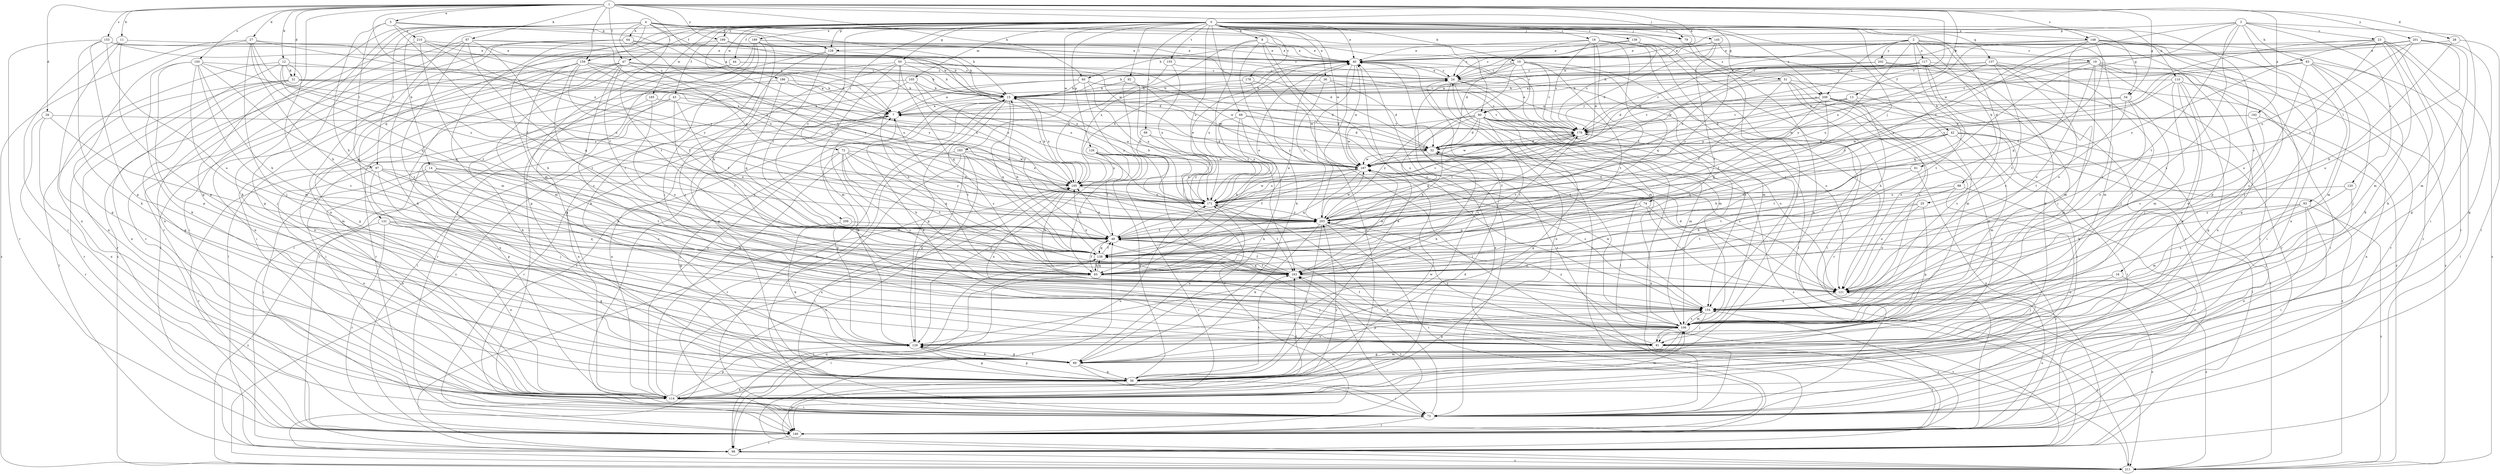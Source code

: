 strict digraph  {
0;
1;
2;
3;
4;
5;
7;
8;
10;
11;
12;
13;
14;
15;
16;
18;
19;
23;
24;
25;
27;
28;
29;
31;
32;
36;
40;
42;
43;
44;
47;
48;
50;
51;
54;
56;
60;
61;
63;
64;
65;
68;
69;
72;
73;
74;
79;
80;
81;
87;
88;
89;
92;
93;
97;
98;
105;
106;
110;
114;
117;
120;
121;
126;
128;
129;
131;
137;
138;
139;
145;
146;
148;
150;
153;
154;
155;
159;
163;
171;
178;
179;
183;
185;
186;
187;
189;
192;
195;
199;
201;
202;
203;
206;
209;
210;
211;
0 -> 8  [label=b];
0 -> 10  [label=b];
0 -> 16  [label=c];
0 -> 18  [label=c];
0 -> 25  [label=d];
0 -> 36  [label=e];
0 -> 40  [label=e];
0 -> 42  [label=f];
0 -> 43  [label=f];
0 -> 44  [label=f];
0 -> 47  [label=f];
0 -> 50  [label=g];
0 -> 51  [label=g];
0 -> 54  [label=g];
0 -> 68  [label=i];
0 -> 69  [label=i];
0 -> 72  [label=i];
0 -> 74  [label=j];
0 -> 79  [label=j];
0 -> 92  [label=l];
0 -> 105  [label=m];
0 -> 110  [label=n];
0 -> 114  [label=n];
0 -> 126  [label=p];
0 -> 128  [label=p];
0 -> 131  [label=q];
0 -> 137  [label=q];
0 -> 139  [label=r];
0 -> 145  [label=r];
0 -> 148  [label=s];
0 -> 155  [label=t];
0 -> 159  [label=t];
0 -> 171  [label=u];
0 -> 178  [label=v];
0 -> 183  [label=w];
0 -> 185  [label=w];
0 -> 186  [label=w];
0 -> 187  [label=w];
0 -> 189  [label=x];
0 -> 199  [label=y];
0 -> 206  [label=z];
0 -> 209  [label=z];
1 -> 5  [label=a];
1 -> 7  [label=a];
1 -> 11  [label=b];
1 -> 12  [label=b];
1 -> 13  [label=b];
1 -> 27  [label=d];
1 -> 28  [label=d];
1 -> 29  [label=d];
1 -> 31  [label=d];
1 -> 40  [label=e];
1 -> 47  [label=f];
1 -> 54  [label=g];
1 -> 56  [label=g];
1 -> 60  [label=h];
1 -> 79  [label=j];
1 -> 87  [label=k];
1 -> 148  [label=s];
1 -> 150  [label=s];
1 -> 153  [label=s];
1 -> 159  [label=t];
1 -> 179  [label=v];
1 -> 192  [label=x];
1 -> 195  [label=x];
1 -> 199  [label=y];
1 -> 201  [label=y];
2 -> 19  [label=c];
2 -> 60  [label=h];
2 -> 61  [label=h];
2 -> 88  [label=k];
2 -> 89  [label=k];
2 -> 117  [label=o];
2 -> 146  [label=r];
2 -> 154  [label=s];
2 -> 187  [label=w];
2 -> 202  [label=y];
2 -> 203  [label=y];
2 -> 209  [label=z];
3 -> 23  [label=c];
3 -> 63  [label=h];
3 -> 73  [label=i];
3 -> 93  [label=l];
3 -> 120  [label=o];
3 -> 128  [label=p];
3 -> 154  [label=s];
3 -> 163  [label=t];
3 -> 171  [label=u];
3 -> 187  [label=w];
4 -> 14  [label=b];
4 -> 15  [label=b];
4 -> 56  [label=g];
4 -> 64  [label=h];
4 -> 79  [label=j];
4 -> 80  [label=j];
4 -> 89  [label=k];
4 -> 97  [label=l];
4 -> 106  [label=m];
4 -> 128  [label=p];
4 -> 146  [label=r];
4 -> 163  [label=t];
4 -> 179  [label=v];
4 -> 187  [label=w];
4 -> 203  [label=y];
4 -> 209  [label=z];
5 -> 7  [label=a];
5 -> 48  [label=f];
5 -> 65  [label=h];
5 -> 97  [label=l];
5 -> 128  [label=p];
5 -> 210  [label=z];
7 -> 24  [label=c];
7 -> 73  [label=i];
7 -> 114  [label=n];
7 -> 146  [label=r];
7 -> 163  [label=t];
7 -> 179  [label=v];
8 -> 40  [label=e];
8 -> 89  [label=k];
8 -> 121  [label=o];
8 -> 154  [label=s];
8 -> 163  [label=t];
8 -> 195  [label=x];
10 -> 15  [label=b];
10 -> 24  [label=c];
10 -> 73  [label=i];
10 -> 80  [label=j];
10 -> 106  [label=m];
10 -> 121  [label=o];
10 -> 146  [label=r];
10 -> 163  [label=t];
10 -> 179  [label=v];
11 -> 40  [label=e];
11 -> 73  [label=i];
11 -> 114  [label=n];
11 -> 129  [label=p];
12 -> 15  [label=b];
12 -> 31  [label=d];
12 -> 114  [label=n];
12 -> 138  [label=q];
12 -> 146  [label=r];
12 -> 154  [label=s];
12 -> 203  [label=y];
13 -> 32  [label=d];
13 -> 65  [label=h];
13 -> 80  [label=j];
13 -> 106  [label=m];
13 -> 179  [label=v];
13 -> 195  [label=x];
14 -> 73  [label=i];
14 -> 81  [label=j];
14 -> 114  [label=n];
14 -> 154  [label=s];
14 -> 195  [label=x];
14 -> 203  [label=y];
15 -> 7  [label=a];
15 -> 114  [label=n];
15 -> 129  [label=p];
15 -> 138  [label=q];
15 -> 146  [label=r];
15 -> 154  [label=s];
15 -> 179  [label=v];
15 -> 195  [label=x];
16 -> 81  [label=j];
16 -> 121  [label=o];
16 -> 211  [label=z];
18 -> 32  [label=d];
18 -> 40  [label=e];
18 -> 48  [label=f];
18 -> 98  [label=l];
18 -> 138  [label=q];
18 -> 154  [label=s];
18 -> 179  [label=v];
18 -> 187  [label=w];
19 -> 24  [label=c];
19 -> 73  [label=i];
19 -> 106  [label=m];
19 -> 114  [label=n];
19 -> 121  [label=o];
19 -> 146  [label=r];
19 -> 163  [label=t];
19 -> 179  [label=v];
19 -> 211  [label=z];
23 -> 40  [label=e];
23 -> 56  [label=g];
23 -> 73  [label=i];
23 -> 89  [label=k];
23 -> 106  [label=m];
23 -> 121  [label=o];
23 -> 187  [label=w];
23 -> 203  [label=y];
23 -> 211  [label=z];
24 -> 15  [label=b];
24 -> 40  [label=e];
24 -> 98  [label=l];
24 -> 106  [label=m];
24 -> 114  [label=n];
24 -> 121  [label=o];
24 -> 154  [label=s];
25 -> 121  [label=o];
25 -> 129  [label=p];
25 -> 163  [label=t];
25 -> 203  [label=y];
27 -> 40  [label=e];
27 -> 56  [label=g];
27 -> 65  [label=h];
27 -> 81  [label=j];
27 -> 138  [label=q];
27 -> 195  [label=x];
27 -> 203  [label=y];
27 -> 211  [label=z];
28 -> 40  [label=e];
28 -> 65  [label=h];
28 -> 73  [label=i];
29 -> 106  [label=m];
29 -> 114  [label=n];
29 -> 146  [label=r];
29 -> 179  [label=v];
31 -> 15  [label=b];
31 -> 32  [label=d];
31 -> 56  [label=g];
31 -> 98  [label=l];
31 -> 114  [label=n];
31 -> 146  [label=r];
31 -> 195  [label=x];
32 -> 15  [label=b];
32 -> 121  [label=o];
32 -> 129  [label=p];
32 -> 179  [label=v];
32 -> 187  [label=w];
36 -> 15  [label=b];
36 -> 32  [label=d];
36 -> 179  [label=v];
36 -> 203  [label=y];
40 -> 24  [label=c];
40 -> 98  [label=l];
40 -> 106  [label=m];
40 -> 114  [label=n];
40 -> 171  [label=u];
40 -> 187  [label=w];
40 -> 195  [label=x];
42 -> 32  [label=d];
42 -> 65  [label=h];
42 -> 73  [label=i];
42 -> 98  [label=l];
42 -> 106  [label=m];
42 -> 138  [label=q];
42 -> 163  [label=t];
42 -> 211  [label=z];
43 -> 7  [label=a];
43 -> 48  [label=f];
43 -> 73  [label=i];
43 -> 114  [label=n];
43 -> 163  [label=t];
44 -> 24  [label=c];
44 -> 98  [label=l];
44 -> 129  [label=p];
44 -> 171  [label=u];
47 -> 7  [label=a];
47 -> 24  [label=c];
47 -> 32  [label=d];
47 -> 73  [label=i];
47 -> 89  [label=k];
47 -> 106  [label=m];
47 -> 114  [label=n];
47 -> 154  [label=s];
47 -> 163  [label=t];
47 -> 171  [label=u];
48 -> 40  [label=e];
48 -> 121  [label=o];
48 -> 138  [label=q];
48 -> 195  [label=x];
48 -> 203  [label=y];
50 -> 15  [label=b];
50 -> 24  [label=c];
50 -> 56  [label=g];
50 -> 98  [label=l];
50 -> 106  [label=m];
50 -> 121  [label=o];
50 -> 138  [label=q];
50 -> 187  [label=w];
51 -> 15  [label=b];
51 -> 32  [label=d];
51 -> 48  [label=f];
51 -> 89  [label=k];
51 -> 106  [label=m];
51 -> 146  [label=r];
51 -> 154  [label=s];
54 -> 7  [label=a];
54 -> 121  [label=o];
54 -> 154  [label=s];
54 -> 163  [label=t];
54 -> 187  [label=w];
56 -> 40  [label=e];
56 -> 73  [label=i];
56 -> 106  [label=m];
56 -> 114  [label=n];
56 -> 129  [label=p];
56 -> 146  [label=r];
56 -> 163  [label=t];
56 -> 187  [label=w];
60 -> 7  [label=a];
60 -> 15  [label=b];
60 -> 32  [label=d];
60 -> 171  [label=u];
60 -> 187  [label=w];
60 -> 203  [label=y];
60 -> 211  [label=z];
61 -> 114  [label=n];
61 -> 163  [label=t];
61 -> 195  [label=x];
63 -> 24  [label=c];
63 -> 81  [label=j];
63 -> 89  [label=k];
63 -> 98  [label=l];
63 -> 106  [label=m];
63 -> 154  [label=s];
63 -> 171  [label=u];
63 -> 179  [label=v];
64 -> 40  [label=e];
64 -> 73  [label=i];
64 -> 89  [label=k];
64 -> 106  [label=m];
64 -> 179  [label=v];
64 -> 203  [label=y];
65 -> 40  [label=e];
65 -> 48  [label=f];
65 -> 81  [label=j];
65 -> 98  [label=l];
65 -> 138  [label=q];
68 -> 32  [label=d];
68 -> 146  [label=r];
68 -> 203  [label=y];
69 -> 32  [label=d];
69 -> 65  [label=h];
69 -> 89  [label=k];
69 -> 171  [label=u];
69 -> 179  [label=v];
72 -> 56  [label=g];
72 -> 65  [label=h];
72 -> 129  [label=p];
72 -> 138  [label=q];
72 -> 154  [label=s];
72 -> 163  [label=t];
72 -> 187  [label=w];
72 -> 203  [label=y];
73 -> 15  [label=b];
73 -> 24  [label=c];
73 -> 146  [label=r];
73 -> 171  [label=u];
74 -> 65  [label=h];
74 -> 121  [label=o];
74 -> 138  [label=q];
74 -> 146  [label=r];
74 -> 203  [label=y];
79 -> 56  [label=g];
79 -> 81  [label=j];
80 -> 32  [label=d];
80 -> 56  [label=g];
80 -> 65  [label=h];
80 -> 73  [label=i];
80 -> 106  [label=m];
80 -> 121  [label=o];
80 -> 138  [label=q];
80 -> 163  [label=t];
80 -> 179  [label=v];
80 -> 187  [label=w];
80 -> 203  [label=y];
80 -> 211  [label=z];
81 -> 7  [label=a];
81 -> 48  [label=f];
81 -> 146  [label=r];
81 -> 203  [label=y];
87 -> 40  [label=e];
87 -> 48  [label=f];
87 -> 138  [label=q];
87 -> 146  [label=r];
87 -> 154  [label=s];
87 -> 171  [label=u];
87 -> 211  [label=z];
88 -> 65  [label=h];
88 -> 114  [label=n];
88 -> 121  [label=o];
88 -> 146  [label=r];
88 -> 171  [label=u];
89 -> 56  [label=g];
89 -> 73  [label=i];
89 -> 129  [label=p];
89 -> 154  [label=s];
89 -> 171  [label=u];
92 -> 15  [label=b];
92 -> 73  [label=i];
92 -> 171  [label=u];
93 -> 65  [label=h];
93 -> 73  [label=i];
93 -> 106  [label=m];
93 -> 114  [label=n];
93 -> 203  [label=y];
93 -> 211  [label=z];
97 -> 65  [label=h];
97 -> 81  [label=j];
97 -> 114  [label=n];
97 -> 129  [label=p];
97 -> 146  [label=r];
97 -> 163  [label=t];
97 -> 195  [label=x];
98 -> 121  [label=o];
98 -> 138  [label=q];
98 -> 211  [label=z];
105 -> 15  [label=b];
105 -> 48  [label=f];
105 -> 98  [label=l];
105 -> 146  [label=r];
105 -> 195  [label=x];
106 -> 40  [label=e];
106 -> 56  [label=g];
106 -> 81  [label=j];
106 -> 129  [label=p];
106 -> 154  [label=s];
106 -> 179  [label=v];
106 -> 195  [label=x];
106 -> 203  [label=y];
110 -> 15  [label=b];
110 -> 56  [label=g];
110 -> 73  [label=i];
110 -> 81  [label=j];
110 -> 89  [label=k];
110 -> 106  [label=m];
110 -> 203  [label=y];
114 -> 7  [label=a];
114 -> 15  [label=b];
114 -> 32  [label=d];
114 -> 73  [label=i];
114 -> 106  [label=m];
114 -> 129  [label=p];
114 -> 163  [label=t];
114 -> 171  [label=u];
114 -> 195  [label=x];
114 -> 203  [label=y];
117 -> 7  [label=a];
117 -> 24  [label=c];
117 -> 73  [label=i];
117 -> 81  [label=j];
117 -> 138  [label=q];
117 -> 154  [label=s];
117 -> 187  [label=w];
117 -> 195  [label=x];
120 -> 81  [label=j];
120 -> 154  [label=s];
120 -> 171  [label=u];
121 -> 32  [label=d];
121 -> 154  [label=s];
126 -> 48  [label=f];
126 -> 56  [label=g];
126 -> 65  [label=h];
126 -> 129  [label=p];
126 -> 187  [label=w];
126 -> 195  [label=x];
126 -> 211  [label=z];
128 -> 48  [label=f];
128 -> 81  [label=j];
128 -> 98  [label=l];
128 -> 171  [label=u];
129 -> 7  [label=a];
129 -> 24  [label=c];
129 -> 56  [label=g];
129 -> 89  [label=k];
131 -> 48  [label=f];
131 -> 56  [label=g];
131 -> 114  [label=n];
131 -> 138  [label=q];
131 -> 146  [label=r];
131 -> 211  [label=z];
137 -> 7  [label=a];
137 -> 15  [label=b];
137 -> 24  [label=c];
137 -> 81  [label=j];
137 -> 106  [label=m];
137 -> 121  [label=o];
137 -> 163  [label=t];
137 -> 171  [label=u];
138 -> 15  [label=b];
138 -> 48  [label=f];
138 -> 65  [label=h];
138 -> 98  [label=l];
138 -> 163  [label=t];
138 -> 179  [label=v];
139 -> 24  [label=c];
139 -> 40  [label=e];
139 -> 73  [label=i];
139 -> 98  [label=l];
139 -> 179  [label=v];
145 -> 24  [label=c];
145 -> 32  [label=d];
145 -> 40  [label=e];
145 -> 146  [label=r];
145 -> 163  [label=t];
146 -> 40  [label=e];
146 -> 98  [label=l];
146 -> 121  [label=o];
146 -> 154  [label=s];
146 -> 163  [label=t];
148 -> 24  [label=c];
148 -> 40  [label=e];
148 -> 48  [label=f];
148 -> 56  [label=g];
148 -> 81  [label=j];
148 -> 114  [label=n];
148 -> 129  [label=p];
148 -> 138  [label=q];
148 -> 195  [label=x];
148 -> 203  [label=y];
150 -> 24  [label=c];
150 -> 65  [label=h];
150 -> 81  [label=j];
150 -> 89  [label=k];
150 -> 106  [label=m];
150 -> 129  [label=p];
150 -> 138  [label=q];
150 -> 171  [label=u];
153 -> 15  [label=b];
153 -> 24  [label=c];
153 -> 40  [label=e];
153 -> 89  [label=k];
153 -> 121  [label=o];
153 -> 129  [label=p];
153 -> 146  [label=r];
154 -> 81  [label=j];
154 -> 106  [label=m];
154 -> 129  [label=p];
154 -> 187  [label=w];
154 -> 211  [label=z];
155 -> 24  [label=c];
155 -> 171  [label=u];
155 -> 195  [label=x];
159 -> 7  [label=a];
159 -> 24  [label=c];
159 -> 48  [label=f];
159 -> 56  [label=g];
159 -> 65  [label=h];
159 -> 114  [label=n];
159 -> 163  [label=t];
159 -> 171  [label=u];
163 -> 48  [label=f];
163 -> 121  [label=o];
163 -> 138  [label=q];
163 -> 187  [label=w];
163 -> 195  [label=x];
171 -> 15  [label=b];
171 -> 40  [label=e];
171 -> 163  [label=t];
171 -> 179  [label=v];
171 -> 187  [label=w];
171 -> 203  [label=y];
178 -> 15  [label=b];
178 -> 187  [label=w];
178 -> 203  [label=y];
179 -> 32  [label=d];
179 -> 40  [label=e];
179 -> 48  [label=f];
179 -> 187  [label=w];
183 -> 73  [label=i];
183 -> 129  [label=p];
183 -> 146  [label=r];
183 -> 187  [label=w];
183 -> 195  [label=x];
183 -> 211  [label=z];
185 -> 7  [label=a];
185 -> 89  [label=k];
185 -> 121  [label=o];
186 -> 15  [label=b];
186 -> 138  [label=q];
186 -> 146  [label=r];
186 -> 171  [label=u];
187 -> 7  [label=a];
187 -> 48  [label=f];
187 -> 138  [label=q];
187 -> 154  [label=s];
187 -> 171  [label=u];
187 -> 195  [label=x];
189 -> 15  [label=b];
189 -> 32  [label=d];
189 -> 40  [label=e];
189 -> 56  [label=g];
189 -> 65  [label=h];
189 -> 73  [label=i];
189 -> 81  [label=j];
189 -> 89  [label=k];
192 -> 114  [label=n];
192 -> 121  [label=o];
192 -> 179  [label=v];
192 -> 187  [label=w];
195 -> 15  [label=b];
195 -> 65  [label=h];
195 -> 73  [label=i];
195 -> 98  [label=l];
195 -> 171  [label=u];
199 -> 15  [label=b];
199 -> 40  [label=e];
199 -> 98  [label=l];
199 -> 203  [label=y];
201 -> 15  [label=b];
201 -> 40  [label=e];
201 -> 56  [label=g];
201 -> 106  [label=m];
201 -> 121  [label=o];
201 -> 171  [label=u];
201 -> 179  [label=v];
201 -> 203  [label=y];
202 -> 24  [label=c];
202 -> 146  [label=r];
202 -> 203  [label=y];
202 -> 211  [label=z];
203 -> 48  [label=f];
203 -> 56  [label=g];
203 -> 89  [label=k];
203 -> 146  [label=r];
203 -> 179  [label=v];
203 -> 187  [label=w];
206 -> 48  [label=f];
206 -> 89  [label=k];
209 -> 7  [label=a];
209 -> 48  [label=f];
209 -> 73  [label=i];
209 -> 121  [label=o];
209 -> 138  [label=q];
209 -> 154  [label=s];
209 -> 179  [label=v];
209 -> 211  [label=z];
210 -> 40  [label=e];
210 -> 114  [label=n];
210 -> 163  [label=t];
210 -> 171  [label=u];
210 -> 203  [label=y];
211 -> 48  [label=f];
211 -> 163  [label=t];
}
